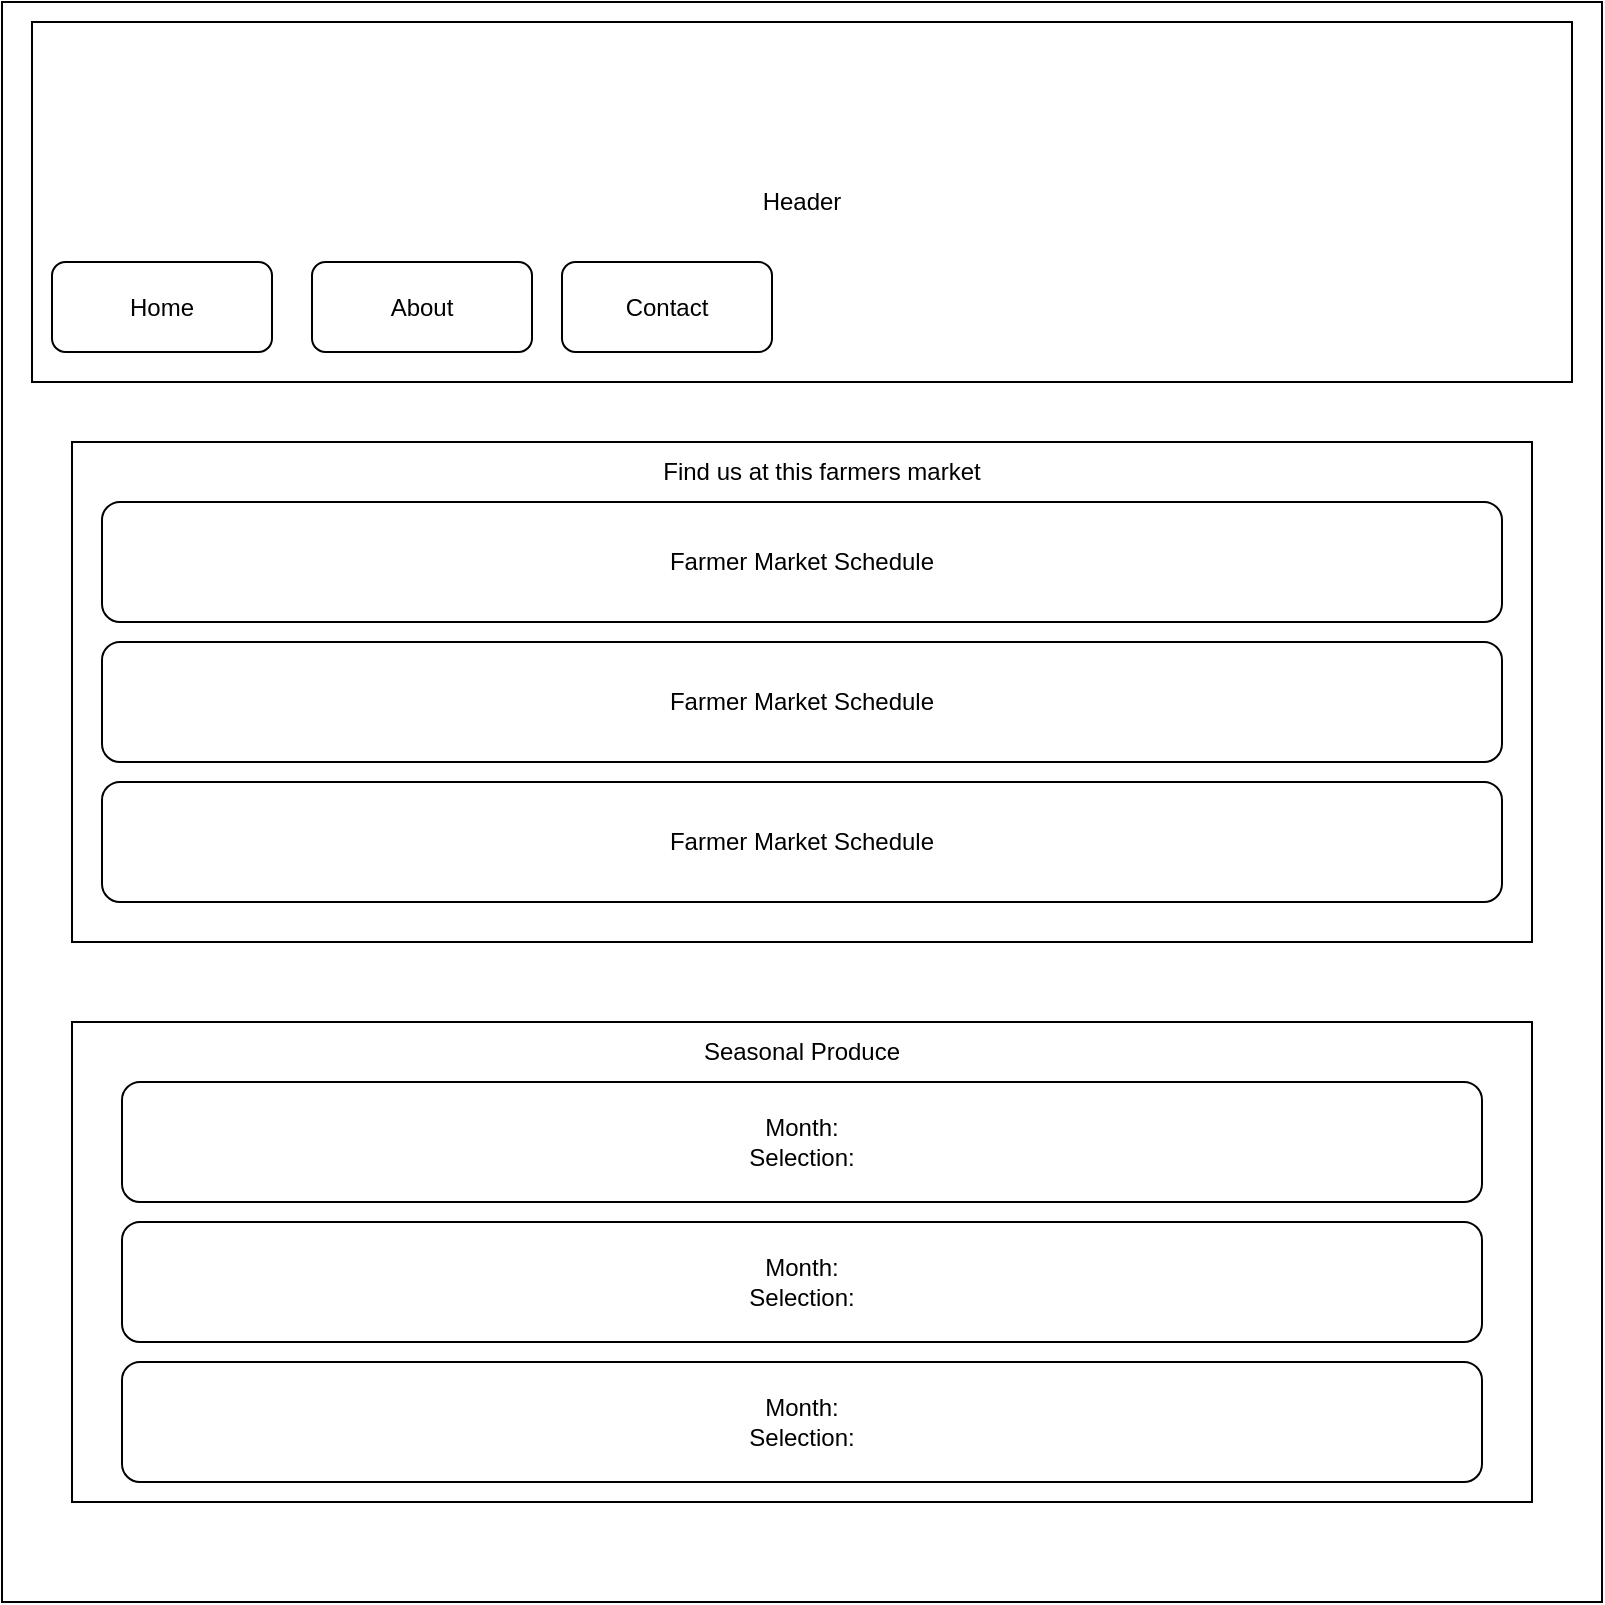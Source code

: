 <mxfile version="22.1.5" type="github">
  <diagram name="Page-1" id="9eK4c2ayBbE7dOuOj0Mh">
    <mxGraphModel dx="948" dy="797" grid="1" gridSize="10" guides="1" tooltips="1" connect="1" arrows="1" fold="1" page="1" pageScale="1" pageWidth="850" pageHeight="1100" math="0" shadow="0">
      <root>
        <mxCell id="0" />
        <mxCell id="1" parent="0" />
        <mxCell id="g6Fvgrxx4la7abIuN5Dx-7" value="" style="whiteSpace=wrap;html=1;aspect=fixed;" vertex="1" parent="1">
          <mxGeometry x="25" y="40" width="800" height="800" as="geometry" />
        </mxCell>
        <mxCell id="g6Fvgrxx4la7abIuN5Dx-8" value="" style="rounded=0;whiteSpace=wrap;html=1;" vertex="1" parent="1">
          <mxGeometry x="40" y="50" width="770" height="180" as="geometry" />
        </mxCell>
        <mxCell id="g6Fvgrxx4la7abIuN5Dx-9" value="Header" style="text;html=1;strokeColor=none;fillColor=none;align=center;verticalAlign=middle;whiteSpace=wrap;rounded=0;" vertex="1" parent="1">
          <mxGeometry x="395" y="125" width="60" height="30" as="geometry" />
        </mxCell>
        <mxCell id="g6Fvgrxx4la7abIuN5Dx-10" value="" style="rounded=0;whiteSpace=wrap;html=1;" vertex="1" parent="1">
          <mxGeometry x="60" y="260" width="730" height="250" as="geometry" />
        </mxCell>
        <mxCell id="g6Fvgrxx4la7abIuN5Dx-11" style="edgeStyle=orthogonalEdgeStyle;rounded=0;orthogonalLoop=1;jettySize=auto;html=1;exitX=0.5;exitY=1;exitDx=0;exitDy=0;" edge="1" parent="1" source="g6Fvgrxx4la7abIuN5Dx-8" target="g6Fvgrxx4la7abIuN5Dx-8">
          <mxGeometry relative="1" as="geometry" />
        </mxCell>
        <mxCell id="g6Fvgrxx4la7abIuN5Dx-12" value="Home" style="rounded=1;whiteSpace=wrap;html=1;" vertex="1" parent="1">
          <mxGeometry x="50" y="170" width="110" height="45" as="geometry" />
        </mxCell>
        <mxCell id="g6Fvgrxx4la7abIuN5Dx-13" value="About" style="rounded=1;whiteSpace=wrap;html=1;" vertex="1" parent="1">
          <mxGeometry x="180" y="170" width="110" height="45" as="geometry" />
        </mxCell>
        <mxCell id="g6Fvgrxx4la7abIuN5Dx-14" value="Contact" style="rounded=1;whiteSpace=wrap;html=1;" vertex="1" parent="1">
          <mxGeometry x="305" y="170" width="105" height="45" as="geometry" />
        </mxCell>
        <mxCell id="g6Fvgrxx4la7abIuN5Dx-15" value="Farmer Market Schedule" style="rounded=1;whiteSpace=wrap;html=1;" vertex="1" parent="1">
          <mxGeometry x="75" y="290" width="700" height="60" as="geometry" />
        </mxCell>
        <mxCell id="g6Fvgrxx4la7abIuN5Dx-16" value="Farmer Market Schedule" style="rounded=1;whiteSpace=wrap;html=1;" vertex="1" parent="1">
          <mxGeometry x="75" y="360" width="700" height="60" as="geometry" />
        </mxCell>
        <mxCell id="g6Fvgrxx4la7abIuN5Dx-17" value="Farmer Market Schedule" style="rounded=1;whiteSpace=wrap;html=1;" vertex="1" parent="1">
          <mxGeometry x="75" y="430" width="700" height="60" as="geometry" />
        </mxCell>
        <mxCell id="g6Fvgrxx4la7abIuN5Dx-18" value="Find us at this farmers market" style="text;html=1;strokeColor=none;fillColor=none;align=center;verticalAlign=middle;whiteSpace=wrap;rounded=0;" vertex="1" parent="1">
          <mxGeometry x="330" y="260" width="210" height="30" as="geometry" />
        </mxCell>
        <mxCell id="g6Fvgrxx4la7abIuN5Dx-20" value="" style="rounded=0;whiteSpace=wrap;html=1;" vertex="1" parent="1">
          <mxGeometry x="60" y="550" width="730" height="240" as="geometry" />
        </mxCell>
        <mxCell id="g6Fvgrxx4la7abIuN5Dx-22" value="&lt;div&gt;Seasonal Produce&lt;/div&gt;" style="text;html=1;strokeColor=none;fillColor=none;align=center;verticalAlign=middle;whiteSpace=wrap;rounded=0;" vertex="1" parent="1">
          <mxGeometry x="350" y="550" width="150" height="30" as="geometry" />
        </mxCell>
        <mxCell id="g6Fvgrxx4la7abIuN5Dx-23" value="Month:&lt;br&gt;Selection:" style="rounded=1;whiteSpace=wrap;html=1;" vertex="1" parent="1">
          <mxGeometry x="85" y="580" width="680" height="60" as="geometry" />
        </mxCell>
        <mxCell id="g6Fvgrxx4la7abIuN5Dx-24" value="Month:&lt;br&gt;Selection:" style="rounded=1;whiteSpace=wrap;html=1;" vertex="1" parent="1">
          <mxGeometry x="85" y="650" width="680" height="60" as="geometry" />
        </mxCell>
        <mxCell id="g6Fvgrxx4la7abIuN5Dx-25" value="Month:&lt;br&gt;Selection:" style="rounded=1;whiteSpace=wrap;html=1;" vertex="1" parent="1">
          <mxGeometry x="85" y="720" width="680" height="60" as="geometry" />
        </mxCell>
      </root>
    </mxGraphModel>
  </diagram>
</mxfile>
